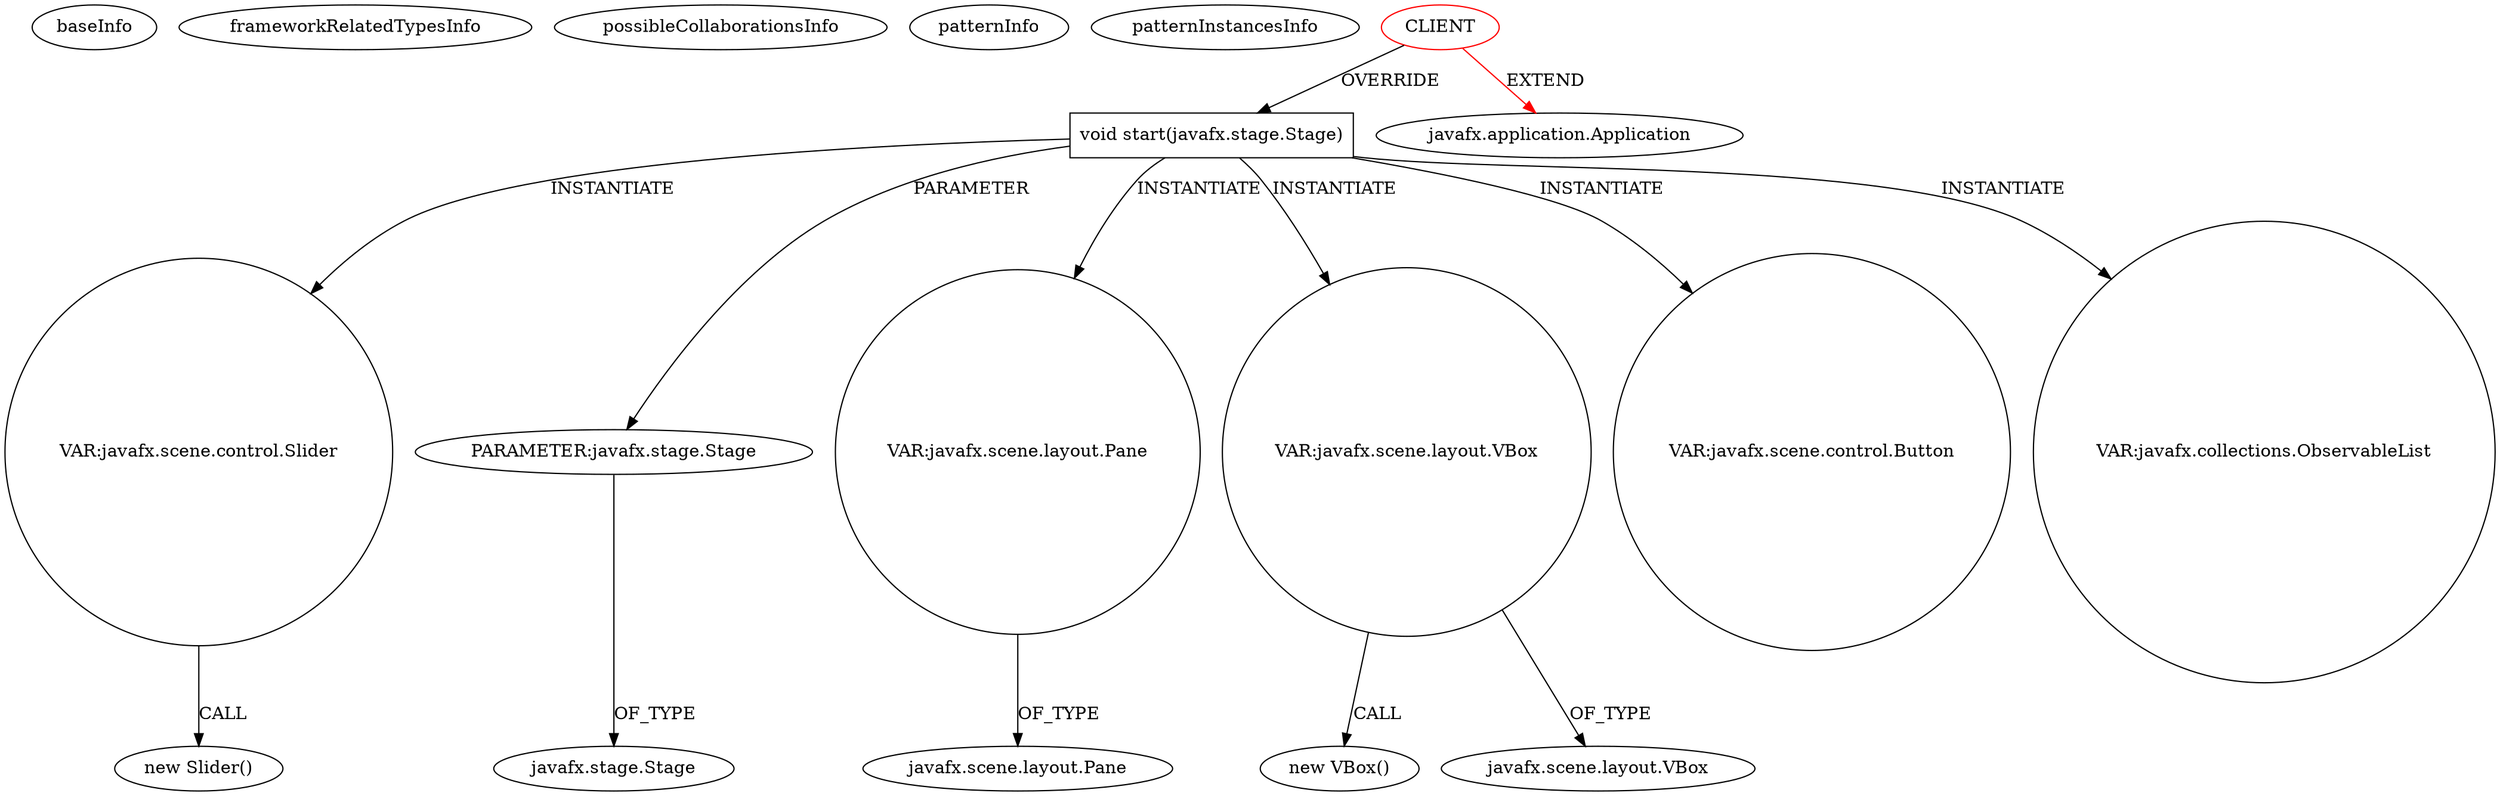 digraph {
baseInfo[graphId=2635,category="pattern",isAnonymous=false,possibleRelation=false]
frameworkRelatedTypesInfo[0="javafx.application.Application"]
possibleCollaborationsInfo[]
patternInfo[frequency=2.0,patternRootClient=0]
patternInstancesInfo[0="Meldanor-GraphDemo~/Meldanor-GraphDemo/GraphDemo-master/src/main/java/de/meldanor/graphdemo/gui/MainGUI.java~MainGUI~956",1="NukeName-MazeFramework~/NukeName-MazeFramework/MazeFramework-master/MazeFramework/src/mazeframework/MazeFramework.java~MazeFramework~1024"]
107[label="new Slider()",vertexType="CONSTRUCTOR_CALL",isFrameworkType=false]
108[label="VAR:javafx.scene.control.Slider",vertexType="VARIABLE_EXPRESION",isFrameworkType=false,shape=circle]
16[label="void start(javafx.stage.Stage)",vertexType="OVERRIDING_METHOD_DECLARATION",isFrameworkType=false,shape=box]
0[label="CLIENT",vertexType="ROOT_CLIENT_CLASS_DECLARATION",isFrameworkType=false,color=red]
17[label="PARAMETER:javafx.stage.Stage",vertexType="PARAMETER_DECLARATION",isFrameworkType=false]
178[label="VAR:javafx.scene.layout.Pane",vertexType="VARIABLE_EXPRESION",isFrameworkType=false,shape=circle]
37[label="VAR:javafx.scene.layout.VBox",vertexType="VARIABLE_EXPRESION",isFrameworkType=false,shape=circle]
70[label="javafx.scene.layout.Pane",vertexType="FRAMEWORK_CLASS_TYPE",isFrameworkType=false]
11[label="javafx.stage.Stage",vertexType="FRAMEWORK_CLASS_TYPE",isFrameworkType=false]
1[label="javafx.application.Application",vertexType="FRAMEWORK_CLASS_TYPE",isFrameworkType=false]
23[label="VAR:javafx.scene.control.Button",vertexType="VARIABLE_EXPRESION",isFrameworkType=false,shape=circle]
36[label="new VBox()",vertexType="CONSTRUCTOR_CALL",isFrameworkType=false]
38[label="javafx.scene.layout.VBox",vertexType="FRAMEWORK_CLASS_TYPE",isFrameworkType=false]
157[label="VAR:javafx.collections.ObservableList",vertexType="VARIABLE_EXPRESION",isFrameworkType=false,shape=circle]
108->107[label="CALL"]
16->108[label="INSTANTIATE"]
178->70[label="OF_TYPE"]
16->37[label="INSTANTIATE"]
37->36[label="CALL"]
0->16[label="OVERRIDE"]
0->1[label="EXTEND",color=red]
37->38[label="OF_TYPE"]
16->23[label="INSTANTIATE"]
16->157[label="INSTANTIATE"]
17->11[label="OF_TYPE"]
16->17[label="PARAMETER"]
16->178[label="INSTANTIATE"]
}
